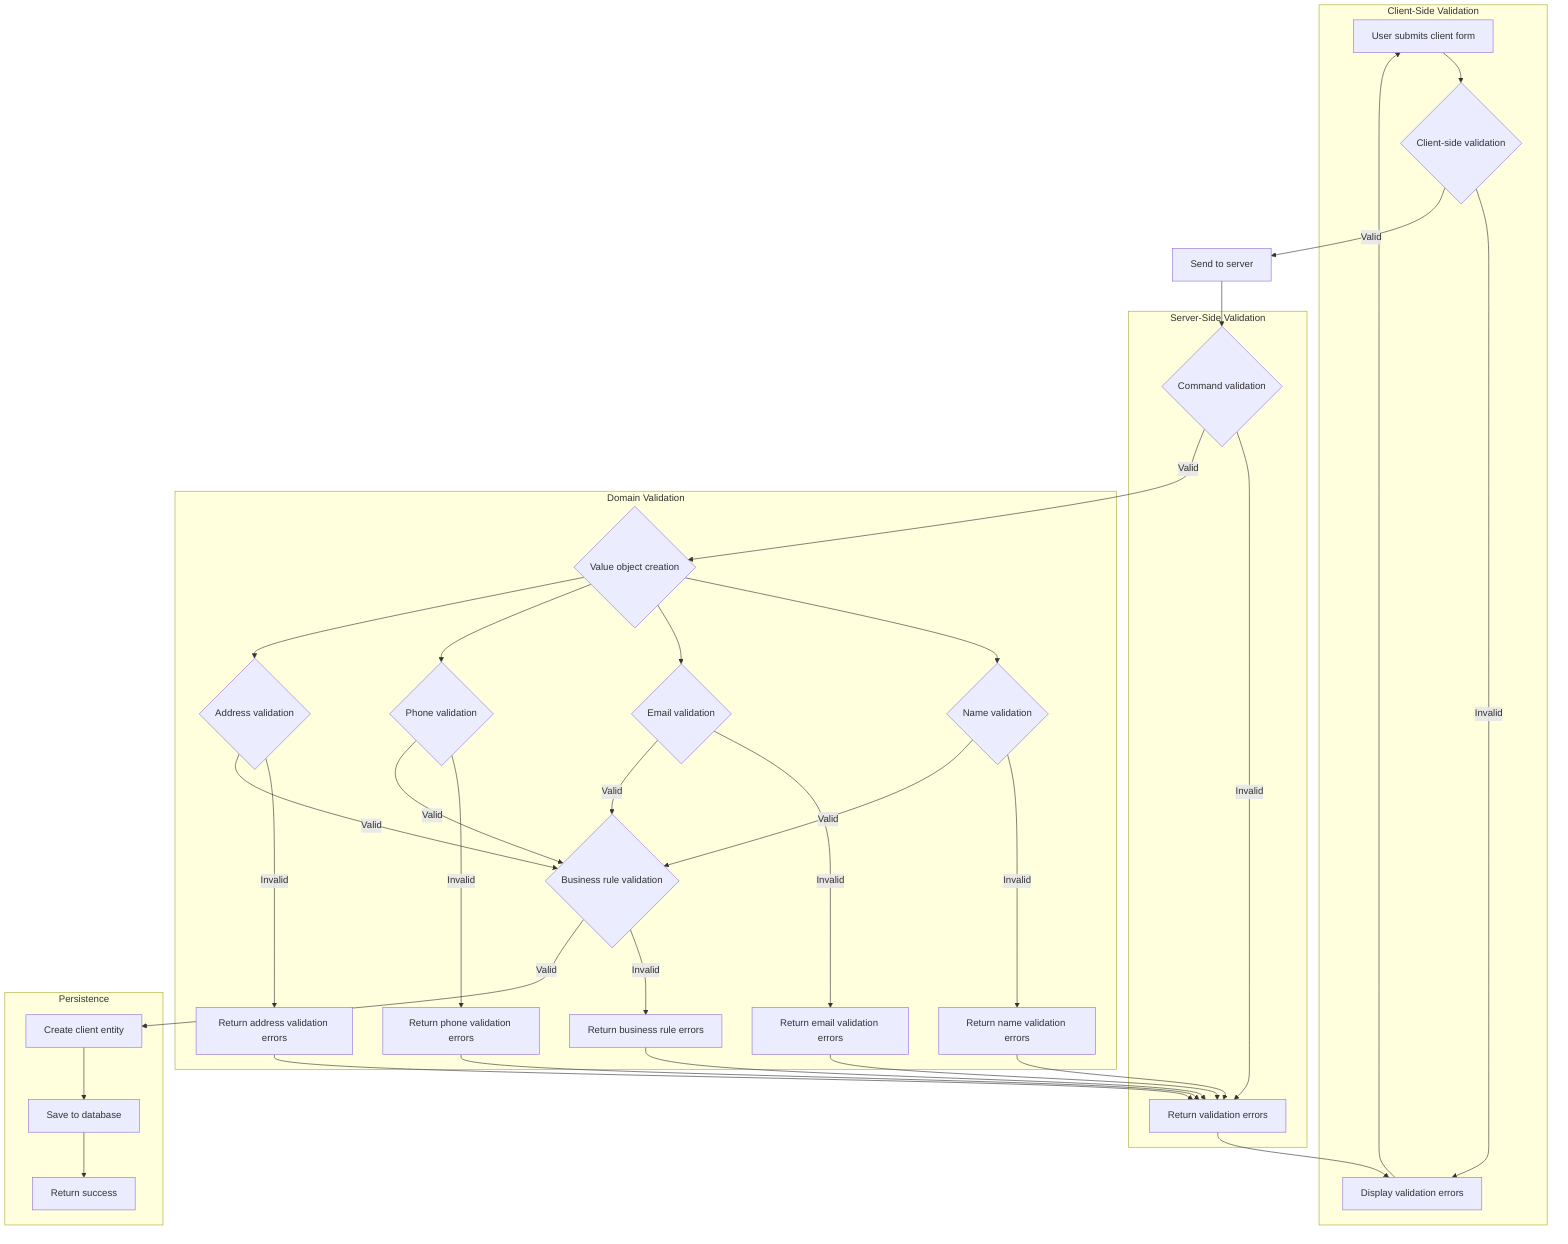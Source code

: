 flowchart TD
    A[User submits client form] --> B{Client-side validation}
    
    B -->|Invalid| C[Display validation errors]
    C --> A
    
    B -->|Valid| D[Send to server]
    
    D --> E{Command validation}
    E -->|Invalid| F[Return validation errors]
    F --> C
    
    E -->|Valid| G{Value object creation}
    
    G --> G1{Name validation}
    G1 -->|Invalid| H1[Return name validation errors]
    
    G --> G2{Email validation}
    G2 -->|Invalid| H2[Return email validation errors]
    
    G --> G3{Phone validation}
    G3 -->|Invalid| H3[Return phone validation errors]
    
    G --> G4{Address validation}
    G4 -->|Invalid| H4[Return address validation errors]
    
    H1 --> F
    H2 --> F
    H3 --> F
    H4 --> F
    
    G1 -->|Valid| I
    G2 -->|Valid| I
    G3 -->|Valid| I
    G4 -->|Valid| I
    
    I{Business rule validation} -->|Invalid| J[Return business rule errors]
    J --> F
    
    I -->|Valid| K[Create client entity]
    K --> L[Save to database]
    L --> M[Return success]
    
    subgraph "Client-Side Validation"
        A
        B
        C
    end
    
    subgraph "Server-Side Validation"
        E
        F
    end
    
    subgraph "Domain Validation"
        G
        G1
        G2
        G3
        G4
        H1
        H2
        H3
        H4
        I
        J
    end
    
    subgraph "Persistence"
        K
        L
        M
    end